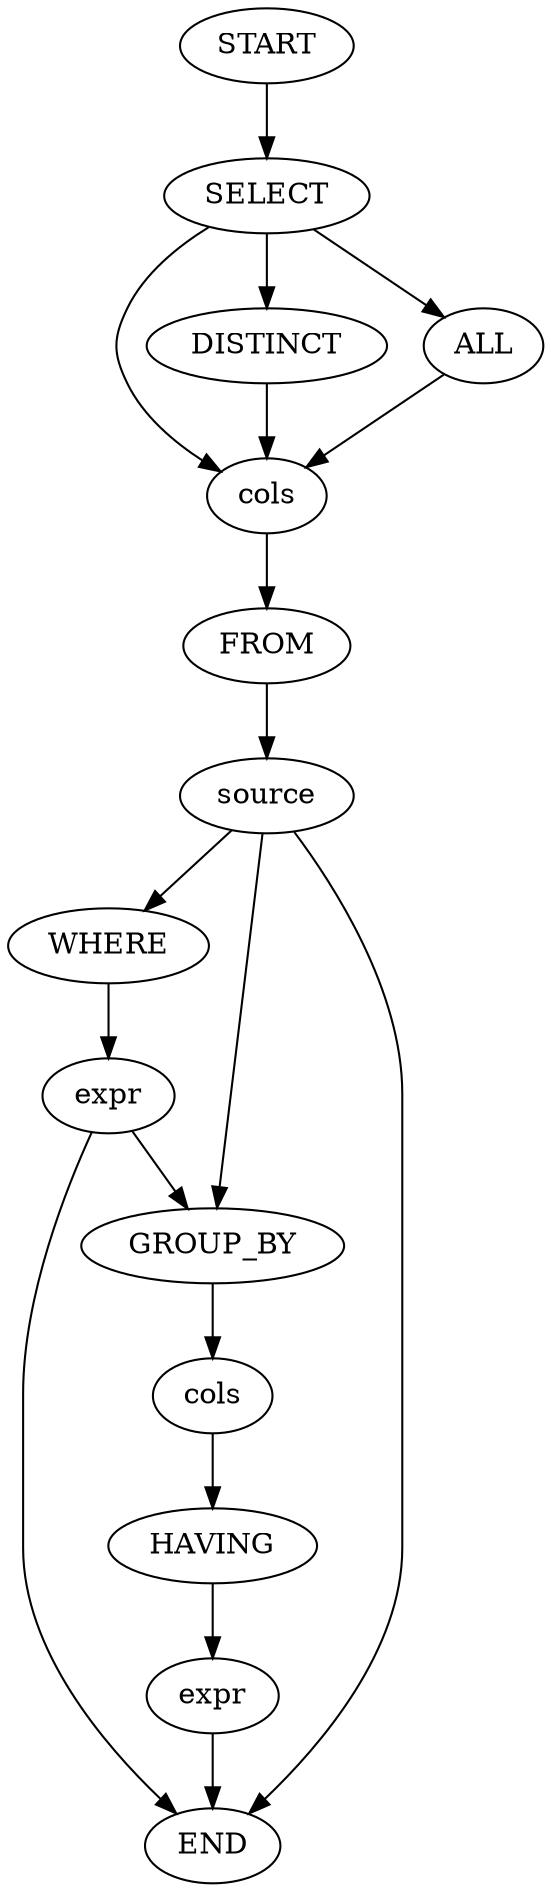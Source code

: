 # https://www.sqlite.org/syntaxdiagrams.html

digraph my_graph {
    START;
    SELECT [label=SELECT];
    SELECT_TARGET [label=cols];
    DISTINCT_SPECIFIER [label=DISTINCT];
    ALL_SPECIFIER [label=ALL];
    FROM [label=FROM];
    FROM_TARGET [label=source];
    WHERE [label=WHERE];
    WHERE_TARGET [label=expr];
    GROUPBY [label=GROUP_BY];
    GROUPBY_TARGET [label=cols];
    HAVING [label=HAVING];
    HAVING_TARGET [label=expr];
    END;

    START -> SELECT
    SELECT -> SELECT_TARGET
    SELECT -> DISTINCT_SPECIFIER -> SELECT_TARGET
    SELECT -> ALL_SPECIFIER -> SELECT_TARGET
        SELECT_TARGET -> FROM

    FROM -> FROM_TARGET
        FROM_TARGET -> END
        FROM_TARGET -> GROUPBY
        FROM_TARGET -> WHERE

    WHERE -> WHERE_TARGET
        WHERE_TARGET -> GROUPBY
        WHERE_TARGET -> END

    GROUPBY -> GROUPBY_TARGET
        GROUPBY_TARGET -> HAVING -> HAVING_TARGET -> END
}
